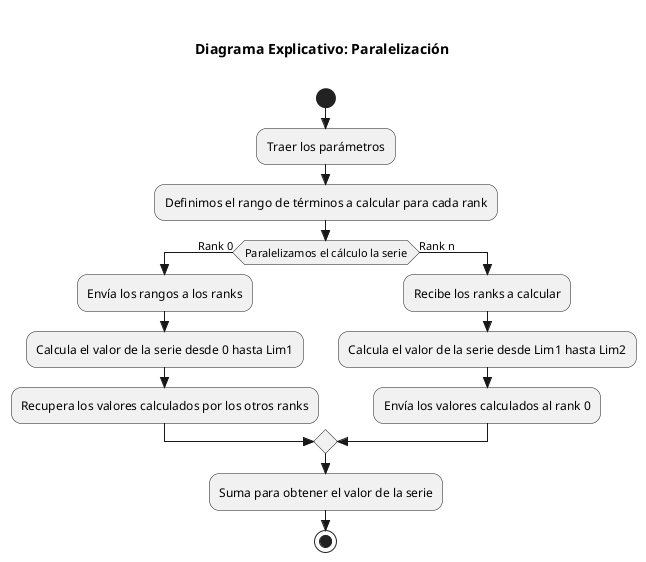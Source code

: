 @startuml ArchitecturalDiagram

    title \n Diagrama Explicativo: Paralelización \n

    skinparam style strictuml
    skinparam defaultTextAlignment center

    skinparam monochrome true
    skinparam roundcorner 20

    
    start 
        :Traer los parámetros;
        :Definimos el rango de términos a calcular para cada rank;
            if (Paralelizamos el cálculo la serie) then (Rank 0)
                :Envía los rangos a los ranks;
                :Calcula el valor de la serie desde 0 hasta Lim1;
                :Recupera los valores calculados por los otros ranks;
            else (Rank n)
                :Recibe los ranks a calcular;
                :Calcula el valor de la serie desde Lim1 hasta Lim2;
                :Envía los valores calculados al rank 0;
            endif
        :Suma para obtener el valor de la serie;
    stop


@enduml